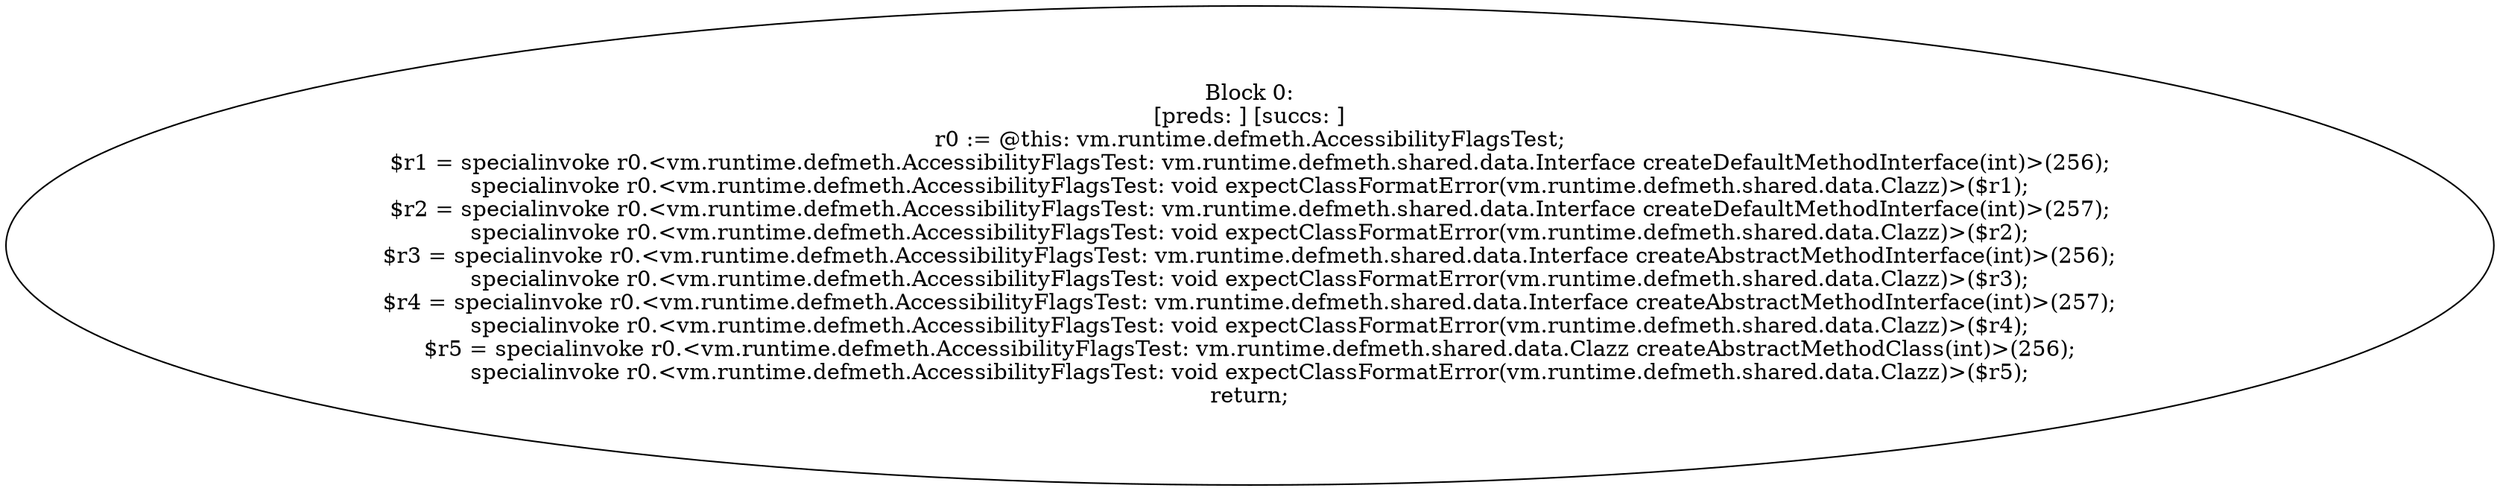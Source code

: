digraph "unitGraph" {
    "Block 0:
[preds: ] [succs: ]
r0 := @this: vm.runtime.defmeth.AccessibilityFlagsTest;
$r1 = specialinvoke r0.<vm.runtime.defmeth.AccessibilityFlagsTest: vm.runtime.defmeth.shared.data.Interface createDefaultMethodInterface(int)>(256);
specialinvoke r0.<vm.runtime.defmeth.AccessibilityFlagsTest: void expectClassFormatError(vm.runtime.defmeth.shared.data.Clazz)>($r1);
$r2 = specialinvoke r0.<vm.runtime.defmeth.AccessibilityFlagsTest: vm.runtime.defmeth.shared.data.Interface createDefaultMethodInterface(int)>(257);
specialinvoke r0.<vm.runtime.defmeth.AccessibilityFlagsTest: void expectClassFormatError(vm.runtime.defmeth.shared.data.Clazz)>($r2);
$r3 = specialinvoke r0.<vm.runtime.defmeth.AccessibilityFlagsTest: vm.runtime.defmeth.shared.data.Interface createAbstractMethodInterface(int)>(256);
specialinvoke r0.<vm.runtime.defmeth.AccessibilityFlagsTest: void expectClassFormatError(vm.runtime.defmeth.shared.data.Clazz)>($r3);
$r4 = specialinvoke r0.<vm.runtime.defmeth.AccessibilityFlagsTest: vm.runtime.defmeth.shared.data.Interface createAbstractMethodInterface(int)>(257);
specialinvoke r0.<vm.runtime.defmeth.AccessibilityFlagsTest: void expectClassFormatError(vm.runtime.defmeth.shared.data.Clazz)>($r4);
$r5 = specialinvoke r0.<vm.runtime.defmeth.AccessibilityFlagsTest: vm.runtime.defmeth.shared.data.Clazz createAbstractMethodClass(int)>(256);
specialinvoke r0.<vm.runtime.defmeth.AccessibilityFlagsTest: void expectClassFormatError(vm.runtime.defmeth.shared.data.Clazz)>($r5);
return;
"
}
